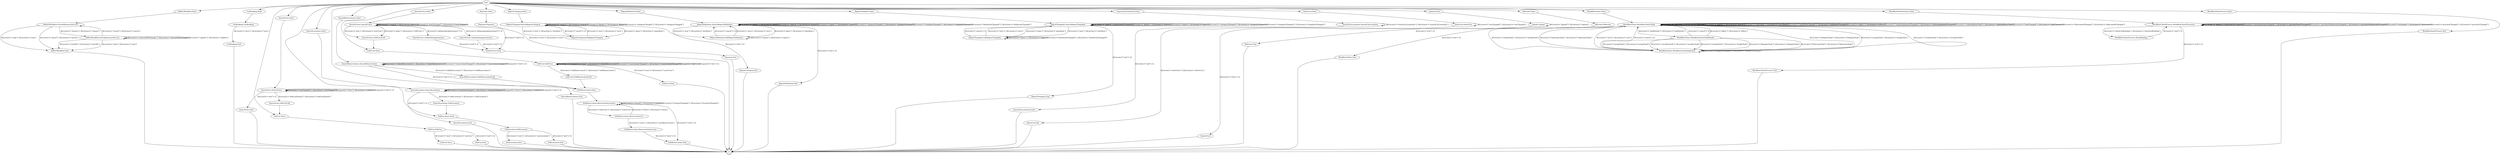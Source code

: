 digraph G {
graph [dpi = 600]"Init*" [label="Init*",shape=point];
"$" [label="$",shape=doublecircle];
"AdHocWorkflow.ChooseBusinessService" [label="AdHocWorkflow.ChooseBusinessService",shape=ellipse];
"AdHocWorkflow.End" [label="AdHocWorkflow.End",shape=ellipse];
"AdHocWorkflow.SetUpBusinessService" [label="AdHocWorkflow.SetUpBusinessService",shape=ellipse];
"AdHocWorkflow.Start" [label="AdHocWorkflow.Start",shape=ellipse];
"CarBooking.CarBooking" [label="CarBooking.CarBooking",shape=ellipse];
"CarBooking.End" [label="CarBooking.End",shape=ellipse];
"CarBooking.Start" [label="CarBooking.Start",shape=ellipse];
"EditCar.EditCar" [label="EditCar.EditCar",shape=ellipse];
"EditCar.End" [label="EditCar.End",shape=ellipse];
"EditCar.Save" [label="EditCar.Save",shape=ellipse];
"EditCar.Start" [label="EditCar.Start",shape=ellipse];
"EditLocation.EditLocation" [label="EditLocation.EditLocation",shape=ellipse];
"EditLocation.End" [label="EditLocation.End",shape=ellipse];
"EditLocation.Save" [label="EditLocation.Save",shape=ellipse];
"EditLocation.Start" [label="EditLocation.Start",shape=ellipse];
"EditReservation.End" [label="EditReservation.End",shape=ellipse];
"EditReservation.ReservationCar" [label="EditReservation.ReservationCar",shape=ellipse];
"EditReservation.ReservationLocation" [label="EditReservation.ReservationLocation",shape=ellipse];
"EditReservation.ReservationSuccess" [label="EditReservation.ReservationSuccess",shape=ellipse];
"EditReservation.Start" [label="EditReservation.Start",shape=ellipse];
"EditUser.EditReservationCall" [label="EditUser.EditReservationCall",shape=ellipse];
"EditUser.EditUser" [label="EditUser.EditUser",shape=ellipse];
"EditUser.End" [label="EditUser.End",shape=ellipse];
"EditUser.Start" [label="EditUser.Start",shape=ellipse];
"Init*" [label="Init*",shape=ellipse];
"Payment.End" [label="Payment.End",shape=ellipse];
"Payment.Payment" [label="Payment.Payment",shape=ellipse];
"Payment.Start" [label="Payment.Start",shape=ellipse];
"ReportCategory.EditReportCategory" [label="ReportCategory.EditReportCategory",shape=ellipse];
"ReportCategory.End" [label="ReportCategory.End",shape=ellipse];
"ReportCategory.SearchReportCategory" [label="ReportCategory.SearchReportCategory",shape=ellipse];
"ReportCategory.Start" [label="ReportCategory.Start",shape=ellipse];
"ReportDefinition.EditReportDefinition" [label="ReportDefinition.EditReportDefinition",shape=ellipse];
"ReportDefinition.End" [label="ReportDefinition.End",shape=ellipse];
"ReportDefinition.SearchReportDefinition" [label="ReportDefinition.SearchReportDefinition",shape=ellipse];
"ReportDefinition.Start" [label="ReportDefinition.Start",shape=ellipse];
"ReportTemplate.EditReportTemplate" [label="ReportTemplate.EditReportTemplate",shape=ellipse];
"ReportTemplate.End" [label="ReportTemplate.End",shape=ellipse];
"ReportTemplate.SearchReportTemplate" [label="ReportTemplate.SearchReportTemplate",shape=ellipse];
"ReportTemplate.Start" [label="ReportTemplate.Start",shape=ellipse];
"SearchCarLocations.End" [label="SearchCarLocations.End",shape=ellipse];
"SearchCarLocations.SearchCarLocations" [label="SearchCarLocations.SearchCarLocations",shape=ellipse];
"SearchCarLocations.Start" [label="SearchCarLocations.Start",shape=ellipse];
"SearchCars.EditCarCall" [label="SearchCars.EditCarCall",shape=ellipse];
"SearchCars.End" [label="SearchCars.End",shape=ellipse];
"SearchCars.SearchCars" [label="SearchCars.SearchCars",shape=ellipse];
"SearchCars.Start" [label="SearchCars.Start",shape=ellipse];
"SearchLocations.EditLocation" [label="SearchLocations.EditLocation",shape=ellipse];
"SearchLocations.End" [label="SearchLocations.End",shape=ellipse];
"SearchLocations.SearchLocations" [label="SearchLocations.SearchLocations",shape=ellipse];
"SearchLocations.Start" [label="SearchLocations.Start",shape=ellipse];
"SearchReservations.EditReservationCall" [label="SearchReservations.EditReservationCall",shape=ellipse];
"SearchReservations.End" [label="SearchReservations.End",shape=ellipse];
"SearchReservations.SearchReservations" [label="SearchReservations.SearchReservations",shape=ellipse];
"SearchReservations.Start" [label="SearchReservations.Start",shape=ellipse];
"SearchUsers.EditUserCall" [label="SearchUsers.EditUserCall",shape=ellipse];
"SearchUsers.End" [label="SearchUsers.End",shape=ellipse];
"SearchUsers.Gebaeudeeigentuemer" [label="SearchUsers.Gebaeudeeigentuemer",shape=ellipse];
"SearchUsers.Gebauedeeigentuemer2" [label="SearchUsers.Gebauedeeigentuemer2",shape=ellipse];
"SearchUsers.SearchUsers" [label="SearchUsers.SearchUsers",shape=ellipse];
"SearchUsers.Start" [label="SearchUsers.Start",shape=ellipse];
"SelectCar.End" [label="SelectCar.End",shape=ellipse];
"SelectCar.SelectCar" [label="SelectCar.SelectCar",shape=ellipse];
"SelectCar.Start" [label="SelectCar.Start",shape=ellipse];
"Upload.End" [label="Upload.End",shape=ellipse];
"Upload.Start" [label="Upload.Start",shape=ellipse];
"Upload.Upload" [label="Upload.Upload",shape=ellipse];
"Welcome.End" [label="Welcome.End",shape=ellipse];
"Welcome.Start" [label="Welcome.Start",shape=ellipse];
"Welcome.Welcome" [label="Welcome.Welcome",shape=ellipse];
"WorkflowClient.End" [label="WorkflowClient.End",shape=ellipse];
"WorkflowClient.Start" [label="WorkflowClient.Start",shape=ellipse];
"WorkflowClient.WorkflowClientTaskAction" [label="WorkflowClient.WorkflowClientTaskAction",shape=ellipse];
"WorkflowClient.WorkflowClientTaskDetails" [label="WorkflowClient.WorkflowClientTaskDetails",shape=ellipse];
"WorkflowClient.WorkflowClientTasks" [label="WorkflowClient.WorkflowClientTasks",shape=ellipse];
"WorkflowClientProcess.End" [label="WorkflowClientProcess.End",shape=ellipse];
"WorkflowClientProcess.ShowBooking" [label="WorkflowClientProcess.ShowBooking",shape=ellipse];
"WorkflowClientProcess.Start" [label="WorkflowClientProcess.Start",shape=ellipse];
"WorkflowClientProcess.WorkflowClientProcesses" [label="WorkflowClientProcess.WorkflowClientProcesses",shape=ellipse];
"WorkflowStartProcess.End" [label="WorkflowStartProcess.End",shape=ellipse];
"WorkflowStartProcess.Start" [label="WorkflowStartProcess.Start",shape=ellipse];
"Init*"->"AdHocWorkflow.Start" [style=solid,label=""];
"Init*"->"CarBooking.Start" [style=solid,label=""];
"Init*"->"EditCar.Start" [style=solid,label=""];
"Init*"->"EditLocation.Start" [style=solid,label=""];
"Init*"->"EditReservation.Start" [style=solid,label=""];
"Init*"->"EditUser.Start" [style=solid,label=""];
"Init*"->"Payment.Start" [style=solid,label=""];
"Init*"->"ReportCategory.Start" [style=solid,label=""];
"Init*"->"ReportDefinition.Start" [style=solid,label=""];
"Init*"->"ReportTemplate.Start" [style=solid,label=""];
"Init*"->"SearchCarLocations.Start" [style=solid,label=""];
"Init*"->"SearchCars.Start" [style=solid,label=""];
"Init*"->"SearchLocations.Start" [style=solid,label=""];
"Init*"->"SearchReservations.Start" [style=solid,label=""];
"Init*"->"SearchUsers.Start" [style=solid,label=""];
"Init*"->"SelectCar.Start" [style=solid,label=""];
"Init*"->"Upload.Start" [style=solid,label=""];
"Init*"->"Welcome.Start" [style=solid,label=""];
"Init*"->"WorkflowClient.Start" [style=solid,label=""];
"Init*"->"WorkflowClientProcess.Start" [style=solid,label=""];
"Init*"->"WorkflowStartProcess.Start" [style=solid,label=""];
"AdHocWorkflow.End"->"$" [style=solid,label=""];
"CarBooking.End"->"$" [style=solid,label=""];
"EditCar.End"->"$" [style=solid,label=""];
"EditCar.Save"->"$" [style=solid,label=""];
"EditLocation.End"->"$" [style=solid,label=""];
"EditLocation.Save"->"$" [style=solid,label=""];
"EditReservation.End"->"$" [style=solid,label=""];
"EditUser.End"->"$" [style=solid,label=""];
"Payment.End"->"$" [style=solid,label=""];
"ReportCategory.End"->"$" [style=solid,label=""];
"ReportDefinition.End"->"$" [style=solid,label=""];
"ReportTemplate.End"->"$" [style=solid,label=""];
"SearchCarLocations.End"->"$" [style=solid,label=""];
"SearchCars.End"->"$" [style=solid,label=""];
"SearchLocations.End"->"$" [style=solid,label=""];
"SearchReservations.End"->"$" [style=solid,label=""];
"SearchUsers.End"->"$" [style=solid,label=""];
"SelectCar.End"->"$" [style=solid,label=""];
"Upload.End"->"$" [style=solid,label=""];
"Welcome.End"->"$" [style=solid,label=""];
"WorkflowClient.End"->"$" [style=solid,label=""];
"WorkflowClientProcess.End"->"$" [style=solid,label=""];
"WorkflowStartProcess.End"->"$" [style=solid,label=""];
"AdHocWorkflow.Start"->"AdHocWorkflow.ChooseBusinessService" [style=solid,label=""];
"AdHocWorkflow.ChooseBusinessService"->"AdHocWorkflow.SetUpBusinessService" [style=solid,label="[${event}=\"choose\"] / [${action}=\"choose\"]"];
"AdHocWorkflow.ChooseBusinessService"->"AdHocWorkflow.End" [style=solid,label="[${event}=\"stop\"] / [${action}=\"stop\"]"];
"AdHocWorkflow.ChooseBusinessService"->"AdHocWorkflow.End" [style=solid,label="[${event}=\"cancel\"] / [${action}=\"cancel\"]"];
"AdHocWorkflow.SetUpBusinessService"->"AdHocWorkflow.SetUpBusinessService" [style=solid,label="[${event}=\"selectedTabChange\"] / [${action}=\"selectedTabChange\"]"];
"AdHocWorkflow.SetUpBusinessService"->"AdHocWorkflow.SetUpBusinessService" [style=solid,label="[${event}=\"update\"] / [${action}=\"update\"]"];
"AdHocWorkflow.SetUpBusinessService"->"AdHocWorkflow.ChooseBusinessService" [style=solid,label="[${event}=\"cancel\"] / [${action}=\"cancel\"]"];
"AdHocWorkflow.SetUpBusinessService"->"AdHocWorkflow.End" [style=solid,label="[${event}=\"startBs\"] / [${action}=\"startBs\"]"];
"AdHocWorkflow.SetUpBusinessService"->"AdHocWorkflow.End" [style=solid,label="[${event}=\"stop\"] / [${action}=\"stop\"]"];
"CarBooking.Start"->"CarBooking.CarBooking" [style=solid,label=""];
"CarBooking.CarBooking"->"CarBooking.End" [style=solid,label="[${event}=\"save\"] / [${action}=\"save\"]"];
"EditCar.Start"->"EditCar.EditCar" [style=solid,label=""];
"EditCar.EditCar"->"EditCar.End" [style=solid,label="[${event}=\"exit\"] / []"];
"EditCar.EditCar"->"EditCar.Save" [style=solid,label="[${event}=\"save\"] / [${action}=\"saveCar\"]"];
"EditLocation.Start"->"EditLocation.EditLocation" [style=solid,label=""];
"EditLocation.EditLocation"->"EditLocation.End" [style=solid,label="[${event}=\"exit\"] / []"];
"EditLocation.EditLocation"->"EditLocation.Save" [style=solid,label="[${event}=\"save\"] / [${action}=\"saveLocation\"]"];
"EditReservation.Start"->"EditReservation.ReservationLocation" [style=solid,label=""];
"EditReservation.ReservationLocation"->"EditReservation.ReservationLocation" [style=solid,label="[${event}=\"search\"] / [${action}=\"search\"]"];
"EditReservation.ReservationLocation"->"EditReservation.ReservationLocation" [style=solid,label="[${event}=\"locationChanged\"] / [${action}=\"locationChanged\"]"];
"EditReservation.ReservationLocation"->"EditReservation.ReservationCar" [style=solid,label="[${event}=\"selectCar\"] / [${action}=\"selectCar\"]"];
"EditReservation.ReservationLocation"->"EditReservation.End" [style=solid,label="[${event}=\"exit\"] / []"];
"EditReservation.ReservationCar"->"EditReservation.ReservationLocation" [style=solid,label="[${event}=\"back\"] / [${action}=\"back\"]"];
"EditReservation.ReservationCar"->"EditReservation.ReservationSuccess" [style=solid,label="[${event}=\"save\"] / [${action}=\"saveReservation\"]"];
"EditReservation.ReservationSuccess"->"EditReservation.End" [style=solid,label="[${event}=\"close\"] / []"];
"EditUser.Start"->"EditUser.EditUser" [style=solid,label=""];
"EditUser.EditUser"->"EditUser.EditUser" [style=solid,label="[${event}=\"deleteReservation\"] / [${action}=\"deleteReservation\"]"];
"EditUser.EditUser"->"EditUser.EditUser" [style=solid,label="[${event}=\"reservationChanged\"] / [${action}=\"reservationChanged\"]"];
"EditUser.EditUser"->"EditUser.EditReservationCall" [style=solid,label="[${event}=\"editReservation\"] / [${action}=\"editReservation\"]"];
"EditUser.EditUser"->"EditUser.End" [style=solid,label="[${event}=\"save\"] / [${action}=\"saveUser\"]"];
"EditUser.EditUser"->"EditUser.EditUser" [style=solid,label="[${guard}=\"End\"] / []"];
"EditUser.EditUser"->"EditUser.EditUser" [style=solid,label="[${guard}=\"else\"] / []"];
"EditUser.EditReservationCall"->"EditReservation.Start" [style=solid,label=""];
"Payment.Start"->"Payment.Payment" [style=solid,label=""];
"Payment.Payment"->"Payment.End" [style=solid,label="[${event}=\"save\"] / [${action}=\"save\"]"];
"ReportCategory.Start"->"ReportCategory.SearchReportCategory" [style=solid,label=""];
"ReportCategory.SearchReportCategory"->"ReportCategory.SearchReportCategory" [style=solid,label="[${event}=\"search\"] / [${action}=\"search\"]"];
"ReportCategory.SearchReportCategory"->"ReportCategory.SearchReportCategory" [style=solid,label="[${event}=\"delete\"] / [${action}=\"delete\"]"];
"ReportCategory.SearchReportCategory"->"ReportCategory.SearchReportCategory" [style=solid,label="[${event}=\"categoryChanged\"] / [${action}=\"categoryChanged\"]"];
"ReportCategory.SearchReportCategory"->"ReportCategory.EditReportCategory" [style=solid,label="[${event}=\"open\"] / [${action}=\"openItem\"]"];
"ReportCategory.SearchReportCategory"->"ReportCategory.EditReportCategory" [style=solid,label="[${event}=\"new\"] / [${action}=\"newItem\"]"];
"ReportCategory.SearchReportCategory"->"ReportCategory.End" [style=solid,label="[${event}=\"exit\"] / []"];
"ReportCategory.EditReportCategory"->"ReportCategory.SearchReportCategory" [style=solid,label="[${event}=\"cancel\"] / []"];
"ReportCategory.EditReportCategory"->"ReportCategory.SearchReportCategory" [style=solid,label="[${event}=\"save\"] / [${action}=\"save\"]"];
"ReportDefinition.Start"->"ReportDefinition.SearchReportDefinition" [style=solid,label=""];
"ReportDefinition.SearchReportDefinition"->"ReportDefinition.SearchReportDefinition" [style=solid,label="[${event}=\"delete\"] / [${action}=\"delete\"]"];
"ReportDefinition.SearchReportDefinition"->"ReportDefinition.SearchReportDefinition" [style=solid,label="[${event}=\"search\"] / [${action}=\"search\"]"];
"ReportDefinition.SearchReportDefinition"->"ReportDefinition.SearchReportDefinition" [style=solid,label="[${event}=\"report\"] / [${action}=\"report\"]"];
"ReportDefinition.SearchReportDefinition"->"ReportDefinition.SearchReportDefinition" [style=solid,label="[${event}=\"categoryChanged\"] / [${action}=\"categoryChanged\"]"];
"ReportDefinition.SearchReportDefinition"->"ReportDefinition.SearchReportDefinition" [style=solid,label="[${event}=\"templateChanged\"] / [${action}=\"templateChanged\"]"];
"ReportDefinition.SearchReportDefinition"->"ReportDefinition.SearchReportDefinition" [style=solid,label="[${event}=\"definitionChanged\"] / [${action}=\"definitionChanged\"]"];
"ReportDefinition.SearchReportDefinition"->"ReportDefinition.EditReportDefinition" [style=solid,label="[${event}=\"new\"] / [${action}=\"newItem\"]"];
"ReportDefinition.SearchReportDefinition"->"ReportDefinition.EditReportDefinition" [style=solid,label="[${event}=\"open\"] / [${action}=\"openItem\"]"];
"ReportDefinition.SearchReportDefinition"->"ReportDefinition.End" [style=solid,label="[${event}=\"exit\"] / []"];
"ReportDefinition.EditReportDefinition"->"ReportDefinition.EditReportDefinition" [style=solid,label="[${event}=\"report\"] / [${action}=\"report\"]"];
"ReportDefinition.EditReportDefinition"->"ReportDefinition.SearchReportDefinition" [style=solid,label="[${event}=\"cancel\"] / []"];
"ReportDefinition.EditReportDefinition"->"ReportDefinition.SearchReportDefinition" [style=solid,label="[${event}=\"save\"] / [${action}=\"save\"]"];
"ReportTemplate.Start"->"ReportTemplate.SearchReportTemplate" [style=solid,label=""];
"ReportTemplate.SearchReportTemplate"->"ReportTemplate.SearchReportTemplate" [style=solid,label="[${event}=\"search\"] / [${action}=\"search\"]"];
"ReportTemplate.SearchReportTemplate"->"ReportTemplate.SearchReportTemplate" [style=solid,label="[${event}=\"delete\"] / [${action}=\"delete\"]"];
"ReportTemplate.SearchReportTemplate"->"ReportTemplate.SearchReportTemplate" [style=solid,label="[${event}=\"report\"] / [${action}=\"report\"]"];
"ReportTemplate.SearchReportTemplate"->"ReportTemplate.SearchReportTemplate" [style=solid,label="[${event}=\"categoryChanged\"] / [${action}=\"categoryChanged\"]"];
"ReportTemplate.SearchReportTemplate"->"ReportTemplate.SearchReportTemplate" [style=solid,label="[${event}=\"templateChanged\"] / [${action}=\"templateChanged\"]"];
"ReportTemplate.SearchReportTemplate"->"ReportTemplate.EditReportTemplate" [style=solid,label="[${event}=\"new\"] / [${action}=\"newItem\"]"];
"ReportTemplate.SearchReportTemplate"->"ReportTemplate.EditReportTemplate" [style=solid,label="[${event}=\"open\"] / [${action}=\"openItem\"]"];
"ReportTemplate.SearchReportTemplate"->"ReportTemplate.End" [style=solid,label="[${event}=\"exit\"] / []"];
"ReportTemplate.EditReportTemplate"->"ReportTemplate.EditReportTemplate" [style=solid,label="[${event}=\"report\"] / [${action}=\"report\"]"];
"ReportTemplate.EditReportTemplate"->"ReportTemplate.EditReportTemplate" [style=solid,label="[${event}=\"hasParamChanged\"] / [${action}=\"hasParamChanged\"]"];
"ReportTemplate.EditReportTemplate"->"ReportTemplate.SearchReportTemplate" [style=solid,label="[${event}=\"cancel\"] / []"];
"ReportTemplate.EditReportTemplate"->"ReportTemplate.SearchReportTemplate" [style=solid,label="[${event}=\"save\"] / [${action}=\"save\"]"];
"SearchCarLocations.Start"->"SearchCarLocations.SearchCarLocations" [style=solid,label=""];
"SearchCarLocations.SearchCarLocations"->"SearchCarLocations.SearchCarLocations" [style=solid,label="[${event}=\"searchCarLocations\"] / [${action}=\"searchCarLocations\"]"];
"SearchCarLocations.SearchCarLocations"->"SearchCarLocations.End" [style=solid,label="[${event}=\"end\"] / []"];
"SearchCars.Start"->"SearchCars.SearchCars" [style=solid,label=""];
"SearchCars.SearchCars"->"SearchCars.SearchCars" [style=solid,label="[${event}=\"carChanged\"] / [${action}=\"carChanged\"]"];
"SearchCars.SearchCars"->"SearchCars.EditCarCall" [style=solid,label="[${event}=\"editCarDetails\"] / [${action}=\"editCarDetails\"]"];
"SearchCars.SearchCars"->"SearchCars.End" [style=solid,label="[${event}=\"exit\"] / []"];
"SearchCars.SearchCars"->"SearchCars.SearchCars" [style=solid,label="[${guard}=\"Save\"] / [${action}=\"refresh\"]"];
"SearchCars.SearchCars"->"SearchCars.SearchCars" [style=solid,label="[${guard}=\"else\"] / []"];
"SearchCars.EditCarCall"->"EditCar.Start" [style=solid,label=""];
"SearchLocations.Start"->"SearchLocations.SearchLocations" [style=solid,label=""];
"SearchLocations.SearchLocations"->"SearchLocations.SearchLocations" [style=solid,label="[${event}=\"locationChanged\"] / [${action}=\"locationChanged\"]"];
"SearchLocations.SearchLocations"->"SearchLocations.EditLocation" [style=solid,label="[${event}=\"editLocation\"] / [${action}=\"editLocation\"]"];
"SearchLocations.SearchLocations"->"SearchLocations.End" [style=solid,label="[${event}=\"exit\"] / []"];
"SearchLocations.SearchLocations"->"SearchLocations.SearchLocations" [style=solid,label="[${guard}=\"Save\"] / [${action}=\"refresh\"]"];
"SearchLocations.SearchLocations"->"SearchLocations.SearchLocations" [style=solid,label="[${guard}=\"else\"] / []"];
"SearchLocations.EditLocation"->"EditLocation.Start" [style=solid,label=""];
"SearchReservations.Start"->"SearchReservations.SearchReservations" [style=solid,label=""];
"SearchReservations.SearchReservations"->"SearchReservations.SearchReservations" [style=solid,label="[${event}=\"deleteReservation\"] / [${action}=\"deleteReservation\"]"];
"SearchReservations.SearchReservations"->"SearchReservations.SearchReservations" [style=solid,label="[${event}=\"reservationChanged\"] / [${action}=\"reservationChanged\"]"];
"SearchReservations.SearchReservations"->"SearchReservations.EditReservationCall" [style=solid,label="[${event}=\"editReservation\"] / [${action}=\"editReservation\"]"];
"SearchReservations.SearchReservations"->"SearchReservations.End" [style=solid,label="[${event}=\"exit\"] / []"];
"SearchReservations.SearchReservations"->"SearchReservations.SearchReservations" [style=solid,label="[${guard}=\"else\"] / []"];
"SearchReservations.EditReservationCall"->"EditReservation.Start" [style=solid,label=""];
"SearchUsers.Start"->"SearchUsers.SearchUsers" [style=solid,label=""];
"SearchUsers.SearchUsers"->"SearchUsers.SearchUsers" [style=solid,label="[${event}=\"search\"] / [${action}=\"search\"]"];
"SearchUsers.SearchUsers"->"SearchUsers.SearchUsers" [style=solid,label="[${event}=\"userChanged\"] / [${action}=\"userChanged\"]"];
"SearchUsers.SearchUsers"->"SearchUsers.Gebaeudeeigentuemer" [style=solid,label="[${event}=\"gebaeudeeigentuemer\"] / []"];
"SearchUsers.SearchUsers"->"SearchUsers.Gebauedeeigentuemer2" [style=solid,label="[${event}=\"gebaeudeeigentuemer2\"] / []"];
"SearchUsers.SearchUsers"->"SearchUsers.EditUserCall" [style=solid,label="[${event}=\"open\"] / [${action}=\"editUser\"]"];
"SearchUsers.SearchUsers"->"SearchUsers.EditUserCall" [style=solid,label="[${event}=\"new\"] / [${action}=\"newUser\"]"];
"SearchUsers.SearchUsers"->"SearchUsers.End" [style=solid,label="[${event}=\"end\"] / []"];
"SearchUsers.SearchUsers"->"SearchUsers.SearchUsers" [style=solid,label=""];
"SearchUsers.Gebaeudeeigentuemer"->"SearchUsers.End" [style=solid,label="[${event}=\"end\"] / []"];
"SearchUsers.Gebauedeeigentuemer2"->"SearchUsers.End" [style=solid,label="[${event}=\"end\"] / []"];
"SearchUsers.EditUserCall"->"EditUser.Start" [style=solid,label=""];
"SelectCar.Start"->"SelectCar.SelectCar" [style=solid,label=""];
"SelectCar.SelectCar"->"SelectCar.SelectCar" [style=solid,label="[${event}=\"carChanged\"] / [${action}=\"carChanged\"]"];
"SelectCar.SelectCar"->"SelectCar.End" [style=solid,label="[${event}=\"selectCar\"] / [${action}=\"selectCar\"]"];
"Upload.Start"->"Upload.Upload" [style=solid,label=""];
"Upload.Upload"->"Upload.Upload" [style=solid,label="[${event}=\"upload\"] / [${action}=\"upload\"]"];
"Upload.Upload"->"Upload.End" [style=solid,label="[${event}=\"close\"] / []"];
"Welcome.Start"->"Welcome.Welcome" [style=solid,label=""];
"Welcome.Welcome"->"Welcome.End" [style=solid,label="[${event}=\"exit\"] / []"];
"WorkflowClient.Start"->"WorkflowClient.WorkflowClientTasks" [style=solid,label=""];
"WorkflowClient.WorkflowClientTasks"->"WorkflowClient.WorkflowClientTasks" [style=solid,label="[${event}=\"takeTask\"] / [${action}=\"takeTask\"]"];
"WorkflowClient.WorkflowClientTasks"->"WorkflowClient.WorkflowClientTasks" [style=solid,label="[${event}=\"search\"] / [${action}=\"search\"]"];
"WorkflowClient.WorkflowClientTasks"->"WorkflowClient.WorkflowClientTasks" [style=solid,label="[${event}=\"startTask\"] / [${action}=\"startTask\"]"];
"WorkflowClient.WorkflowClientTasks"->"WorkflowClient.WorkflowClientTasks" [style=solid,label="[${event}=\"taskStateChanged\"] / [${action}=\"taskStateChanged\"]"];
"WorkflowClient.WorkflowClientTasks"->"WorkflowClient.WorkflowClientTasks" [style=solid,label="[${event}=\"adhoc\"] / [${action}=\"adhoc\"]"];
"WorkflowClient.WorkflowClientTasks"->"WorkflowClient.WorkflowClientTasks" [style=solid,label="[${event}=\"taskAssignmentChanged\"] / [${action}=\"taskAssignmentChanged\"]"];
"WorkflowClient.WorkflowClientTasks"->"WorkflowClient.WorkflowClientTasks" [style=solid,label="[${event}=\"takeAndStartTask\"] / [${action}=\"takeAndStartTask\"]"];
"WorkflowClient.WorkflowClientTasks"->"WorkflowClient.WorkflowClientTasks" [style=solid,label="[${event}=\"taskChanged\"] / [${action}=\"taskChanged\"]"];
"WorkflowClient.WorkflowClientTasks"->"WorkflowClient.WorkflowClientTasks" [style=solid,label="[${event}=\"hibernatedChanged\"] / [${action}=\"hibernatedChanged\"]"];
"WorkflowClient.WorkflowClientTasks"->"WorkflowClient.WorkflowClientTaskAction" [style=solid,label="[${event}=\"hibernateTask\"] / [${action}=\"hibernateTask\"]"];
"WorkflowClient.WorkflowClientTasks"->"WorkflowClient.WorkflowClientTaskAction" [style=solid,label="[${event}=\"delegateTask\"] / [${action}=\"delegateTask\"]"];
"WorkflowClient.WorkflowClientTasks"->"WorkflowClient.WorkflowClientTaskAction" [style=solid,label="[${event}=\"assignTask\"] / [${action}=\"assignTask\"]"];
"WorkflowClient.WorkflowClientTasks"->"WorkflowClient.WorkflowClientTaskAction" [style=solid,label="[${event}=\"escalateTask\"] / [${action}=\"escalateTask\"]"];
"WorkflowClient.WorkflowClientTasks"->"WorkflowClient.WorkflowClientTaskAction" [style=solid,label="[${event}=\"untakeTask\"] / [${action}=\"untakeTask\"]"];
"WorkflowClient.WorkflowClientTasks"->"WorkflowClient.WorkflowClientTaskDetails" [style=solid,label="[${event}=\"taskDetails\"] / [${action}=\"taskDetails\"]"];
"WorkflowClient.WorkflowClientTasks"->"WorkflowClient.End" [style=solid,label="[${event}=\"exit\"] / []"];
"WorkflowClient.WorkflowClientTaskAction"->"WorkflowClient.WorkflowClientTaskAction" [style=solid,label="[${event}=\"assignToChanged\"] / [${action}=\"assignToChanged\"]"];
"WorkflowClient.WorkflowClientTaskAction"->"WorkflowClient.WorkflowClientTasks" [style=solid,label="[${event}=\"save\"] / [${action}=\"save\"]"];
"WorkflowClient.WorkflowClientTaskAction"->"WorkflowClient.WorkflowClientTasks" [style=solid,label="[${event}=\"cancel\"] / []"];
"WorkflowClient.WorkflowClientTaskDetails"->"WorkflowClient.WorkflowClientTaskAction" [style=solid,label="[${event}=\"escalateTask\"] / [${action}=\"escalateTask\"]"];
"WorkflowClient.WorkflowClientTaskDetails"->"WorkflowClient.WorkflowClientTaskAction" [style=solid,label="[${event}=\"untakeTask\"] / [${action}=\"untakeTask\"]"];
"WorkflowClient.WorkflowClientTaskDetails"->"WorkflowClient.WorkflowClientTaskAction" [style=solid,label="[${event}=\"delegateTask\"] / [${action}=\"delegateTask\"]"];
"WorkflowClient.WorkflowClientTaskDetails"->"WorkflowClient.WorkflowClientTaskAction" [style=solid,label="[${event}=\"hibernateTask\"] / [${action}=\"hibernateTask\"]"];
"WorkflowClient.WorkflowClientTaskDetails"->"WorkflowClient.WorkflowClientTaskAction" [style=solid,label="[${event}=\"assignTask\"] / [${action}=\"assignTask\"]"];
"WorkflowClient.WorkflowClientTaskDetails"->"WorkflowClient.WorkflowClientTasks" [style=solid,label="[${event}=\"cancel\"] / []"];
"WorkflowClient.WorkflowClientTaskDetails"->"WorkflowClient.WorkflowClientTasks" [style=solid,label="[${event}=\"adhoc\"] / [${action}=\"adhoc\"]"];
"WorkflowClientProcess.Start"->"WorkflowClientProcess.WorkflowClientProcesses" [style=solid,label=""];
"WorkflowClientProcess.WorkflowClientProcesses"->"WorkflowClientProcess.WorkflowClientProcesses" [style=solid,label="[${event}=\"search\"] / [${action}=\"search\"]"];
"WorkflowClientProcess.WorkflowClientProcesses"->"WorkflowClientProcess.WorkflowClientProcesses" [style=solid,label="[${event}=\"procInstStateChanged\"] / [${action}=\"procInstStateChanged\"]"];
"WorkflowClientProcess.WorkflowClientProcesses"->"WorkflowClientProcess.WorkflowClientProcesses" [style=solid,label="[${event}=\"procInstEndActivityChanged\"] / [${action}=\"procInstEndActicityChanged\"]"];
"WorkflowClientProcess.WorkflowClientProcesses"->"WorkflowClientProcess.WorkflowClientProcesses" [style=solid,label="[${event}=\"terminate\"] / [${action}=\"terminate\"]"];
"WorkflowClientProcess.WorkflowClientProcesses"->"WorkflowClientProcess.WorkflowClientProcesses" [style=solid,label="[${event}=\"procInstChanged\"] / [${action}=\"procInstChanged\"]"];
"WorkflowClientProcess.WorkflowClientProcesses"->"WorkflowClientProcess.ShowBooking" [style=solid,label="[${event}=\"showCarBooking\"] / [${action}=\"showCarBooking\"]"];
"WorkflowClientProcess.WorkflowClientProcesses"->"WorkflowClientProcess.End" [style=solid,label="[${event}=\"exit\"] / []"];
"WorkflowClientProcess.ShowBooking"->"WorkflowClientProcess.WorkflowClientProcesses" [style=solid,label="[${event}=\"end\"] / []"];
"WorkflowStartProcess.Start"->"WorkflowStartProcess.End" [style=solid,label=""];
}